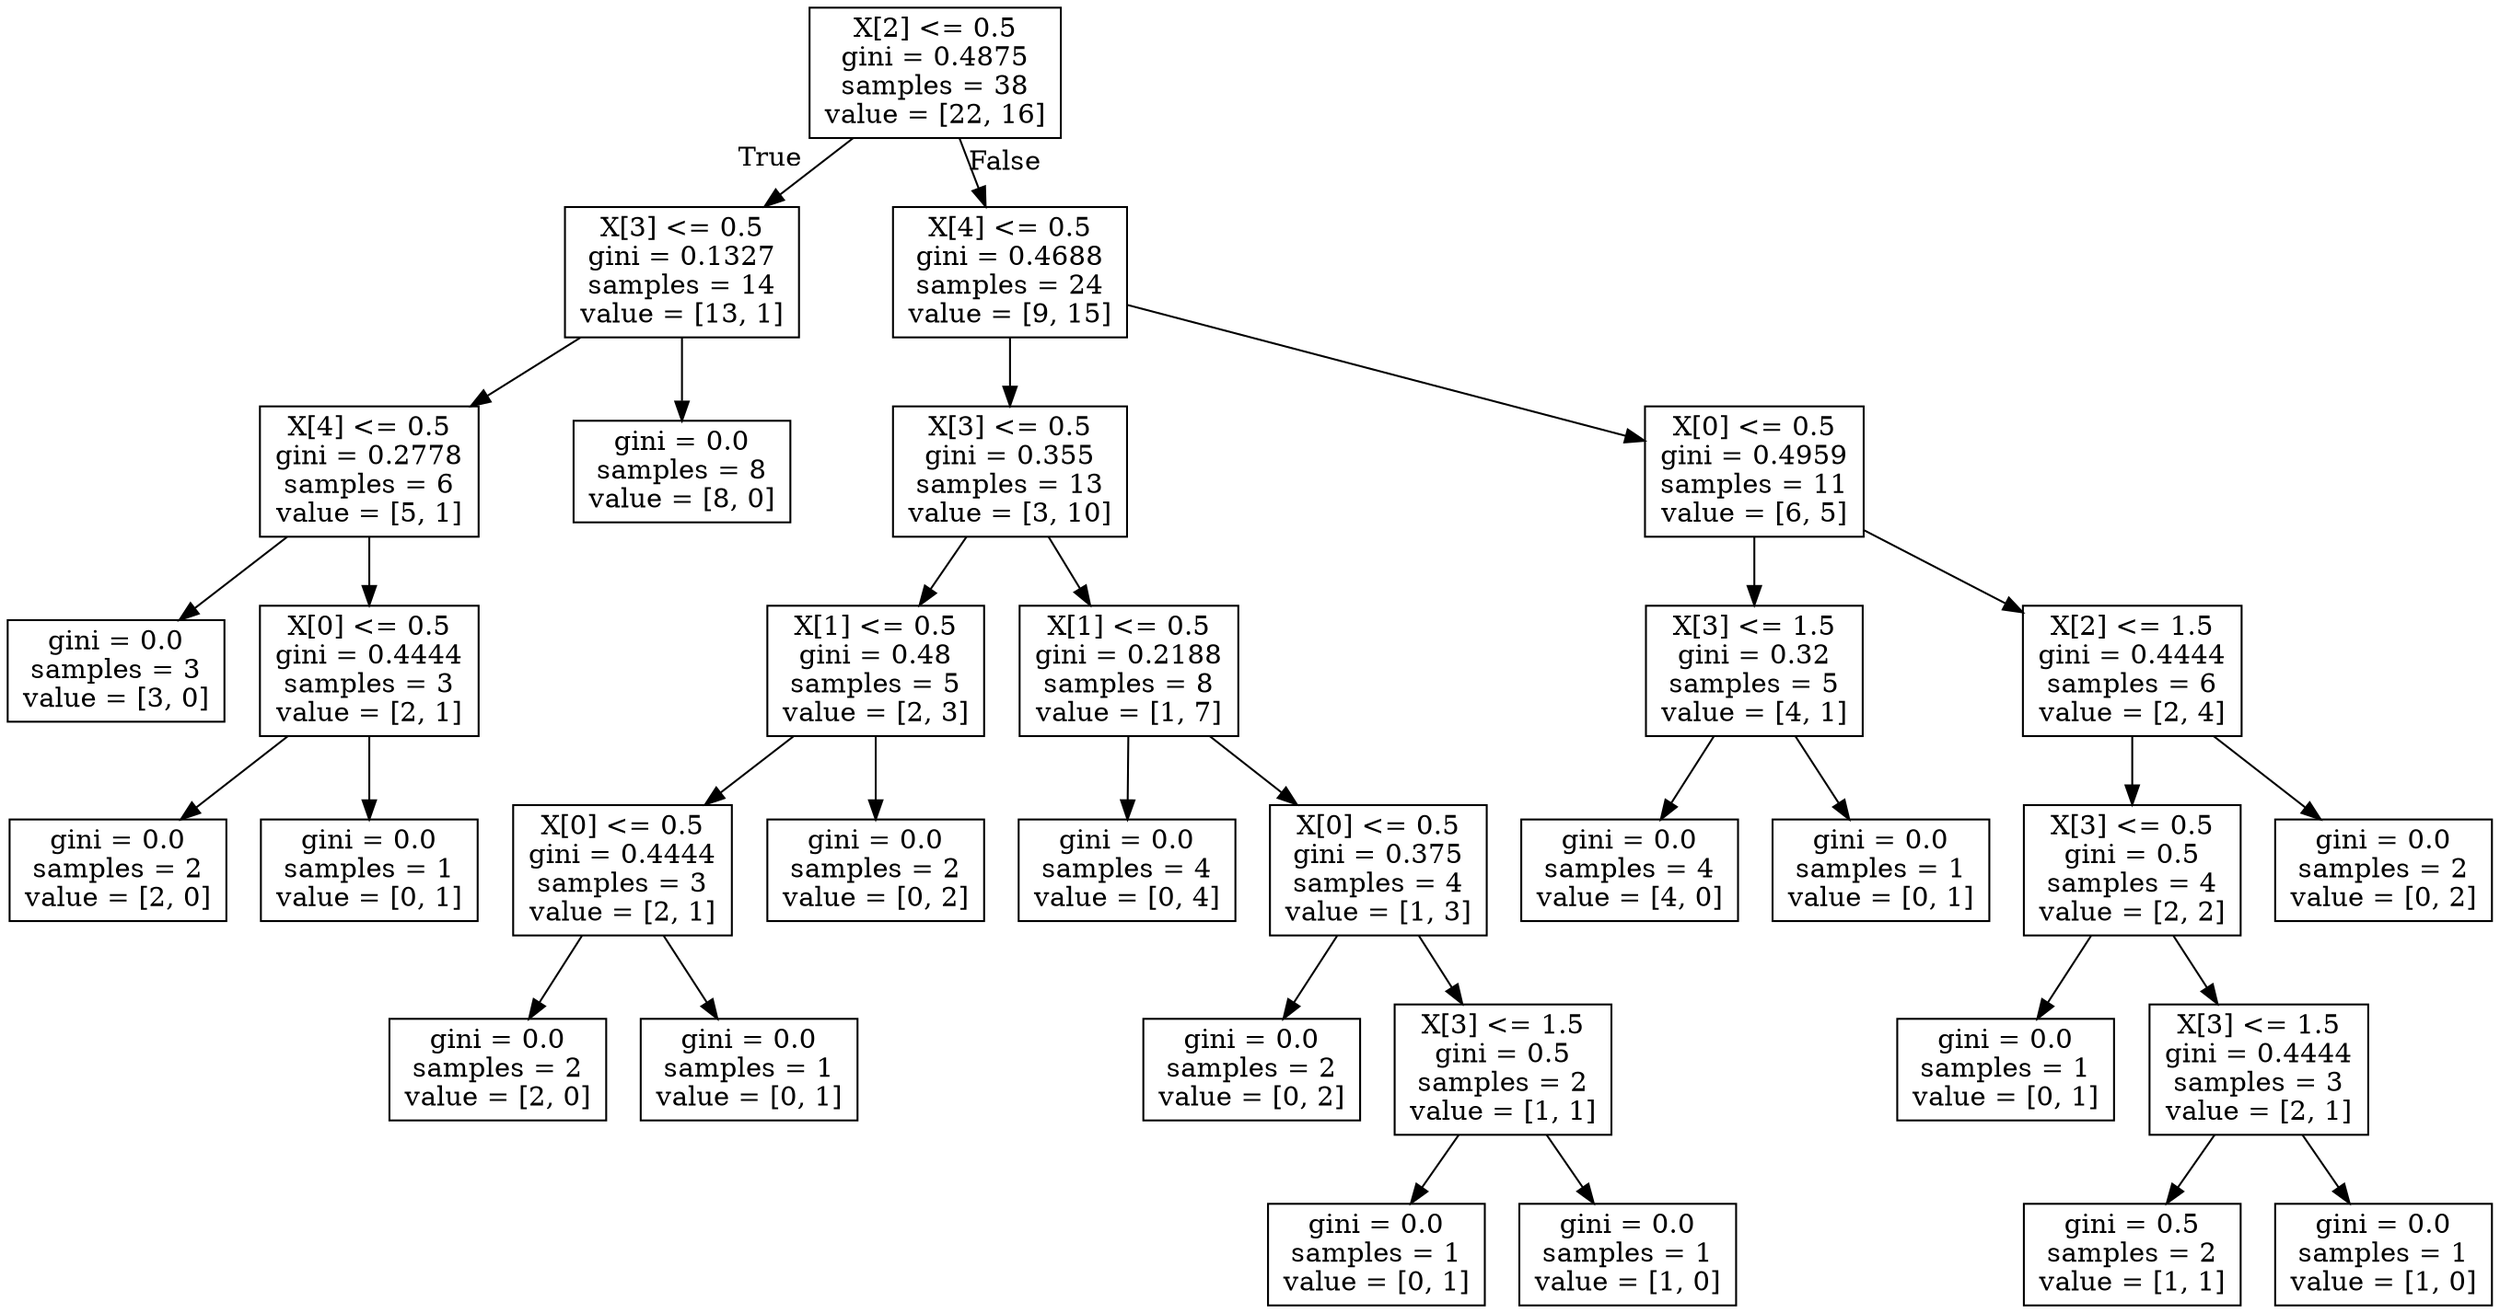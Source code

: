 digraph Tree {
node [shape=box] ;
0 [label="X[2] <= 0.5\ngini = 0.4875\nsamples = 38\nvalue = [22, 16]"] ;
1 [label="X[3] <= 0.5\ngini = 0.1327\nsamples = 14\nvalue = [13, 1]"] ;
0 -> 1 [labeldistance=2.5, labelangle=45, headlabel="True"] ;
2 [label="X[4] <= 0.5\ngini = 0.2778\nsamples = 6\nvalue = [5, 1]"] ;
1 -> 2 ;
3 [label="gini = 0.0\nsamples = 3\nvalue = [3, 0]"] ;
2 -> 3 ;
4 [label="X[0] <= 0.5\ngini = 0.4444\nsamples = 3\nvalue = [2, 1]"] ;
2 -> 4 ;
5 [label="gini = 0.0\nsamples = 2\nvalue = [2, 0]"] ;
4 -> 5 ;
6 [label="gini = 0.0\nsamples = 1\nvalue = [0, 1]"] ;
4 -> 6 ;
7 [label="gini = 0.0\nsamples = 8\nvalue = [8, 0]"] ;
1 -> 7 ;
8 [label="X[4] <= 0.5\ngini = 0.4688\nsamples = 24\nvalue = [9, 15]"] ;
0 -> 8 [labeldistance=2.5, labelangle=-45, headlabel="False"] ;
9 [label="X[3] <= 0.5\ngini = 0.355\nsamples = 13\nvalue = [3, 10]"] ;
8 -> 9 ;
10 [label="X[1] <= 0.5\ngini = 0.48\nsamples = 5\nvalue = [2, 3]"] ;
9 -> 10 ;
11 [label="X[0] <= 0.5\ngini = 0.4444\nsamples = 3\nvalue = [2, 1]"] ;
10 -> 11 ;
12 [label="gini = 0.0\nsamples = 2\nvalue = [2, 0]"] ;
11 -> 12 ;
13 [label="gini = 0.0\nsamples = 1\nvalue = [0, 1]"] ;
11 -> 13 ;
14 [label="gini = 0.0\nsamples = 2\nvalue = [0, 2]"] ;
10 -> 14 ;
15 [label="X[1] <= 0.5\ngini = 0.2188\nsamples = 8\nvalue = [1, 7]"] ;
9 -> 15 ;
16 [label="gini = 0.0\nsamples = 4\nvalue = [0, 4]"] ;
15 -> 16 ;
17 [label="X[0] <= 0.5\ngini = 0.375\nsamples = 4\nvalue = [1, 3]"] ;
15 -> 17 ;
18 [label="gini = 0.0\nsamples = 2\nvalue = [0, 2]"] ;
17 -> 18 ;
19 [label="X[3] <= 1.5\ngini = 0.5\nsamples = 2\nvalue = [1, 1]"] ;
17 -> 19 ;
20 [label="gini = 0.0\nsamples = 1\nvalue = [0, 1]"] ;
19 -> 20 ;
21 [label="gini = 0.0\nsamples = 1\nvalue = [1, 0]"] ;
19 -> 21 ;
22 [label="X[0] <= 0.5\ngini = 0.4959\nsamples = 11\nvalue = [6, 5]"] ;
8 -> 22 ;
23 [label="X[3] <= 1.5\ngini = 0.32\nsamples = 5\nvalue = [4, 1]"] ;
22 -> 23 ;
24 [label="gini = 0.0\nsamples = 4\nvalue = [4, 0]"] ;
23 -> 24 ;
25 [label="gini = 0.0\nsamples = 1\nvalue = [0, 1]"] ;
23 -> 25 ;
26 [label="X[2] <= 1.5\ngini = 0.4444\nsamples = 6\nvalue = [2, 4]"] ;
22 -> 26 ;
27 [label="X[3] <= 0.5\ngini = 0.5\nsamples = 4\nvalue = [2, 2]"] ;
26 -> 27 ;
28 [label="gini = 0.0\nsamples = 1\nvalue = [0, 1]"] ;
27 -> 28 ;
29 [label="X[3] <= 1.5\ngini = 0.4444\nsamples = 3\nvalue = [2, 1]"] ;
27 -> 29 ;
30 [label="gini = 0.5\nsamples = 2\nvalue = [1, 1]"] ;
29 -> 30 ;
31 [label="gini = 0.0\nsamples = 1\nvalue = [1, 0]"] ;
29 -> 31 ;
32 [label="gini = 0.0\nsamples = 2\nvalue = [0, 2]"] ;
26 -> 32 ;
}